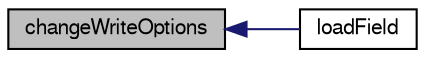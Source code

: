 digraph "changeWriteOptions"
{
  bgcolor="transparent";
  edge [fontname="FreeSans",fontsize="10",labelfontname="FreeSans",labelfontsize="10"];
  node [fontname="FreeSans",fontsize="10",shape=record];
  rankdir="LR";
  Node14 [label="changeWriteOptions",height=0.2,width=0.4,color="black", fillcolor="grey75", style="filled", fontcolor="black"];
  Node14 -> Node15 [dir="back",color="midnightblue",fontsize="10",style="solid",fontname="FreeSans"];
  Node15 [label="loadField",height=0.2,width=0.4,color="black",URL="$a28846.html#a304aeb915481e374917bae98c75cf459",tooltip="Load objects in the objectNames. "];
}
